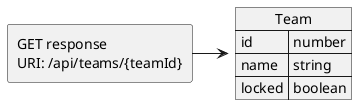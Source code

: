@startuml Get team response
allowmixing

agent "GET response \nURI: /api/teams/{teamId}"
  json "Team" as J {
    "id": "number",
    "name": "string",
    "locked": "boolean"
  }

"GET response \nURI: /api/teams/{teamId}" -> J 
@enduml